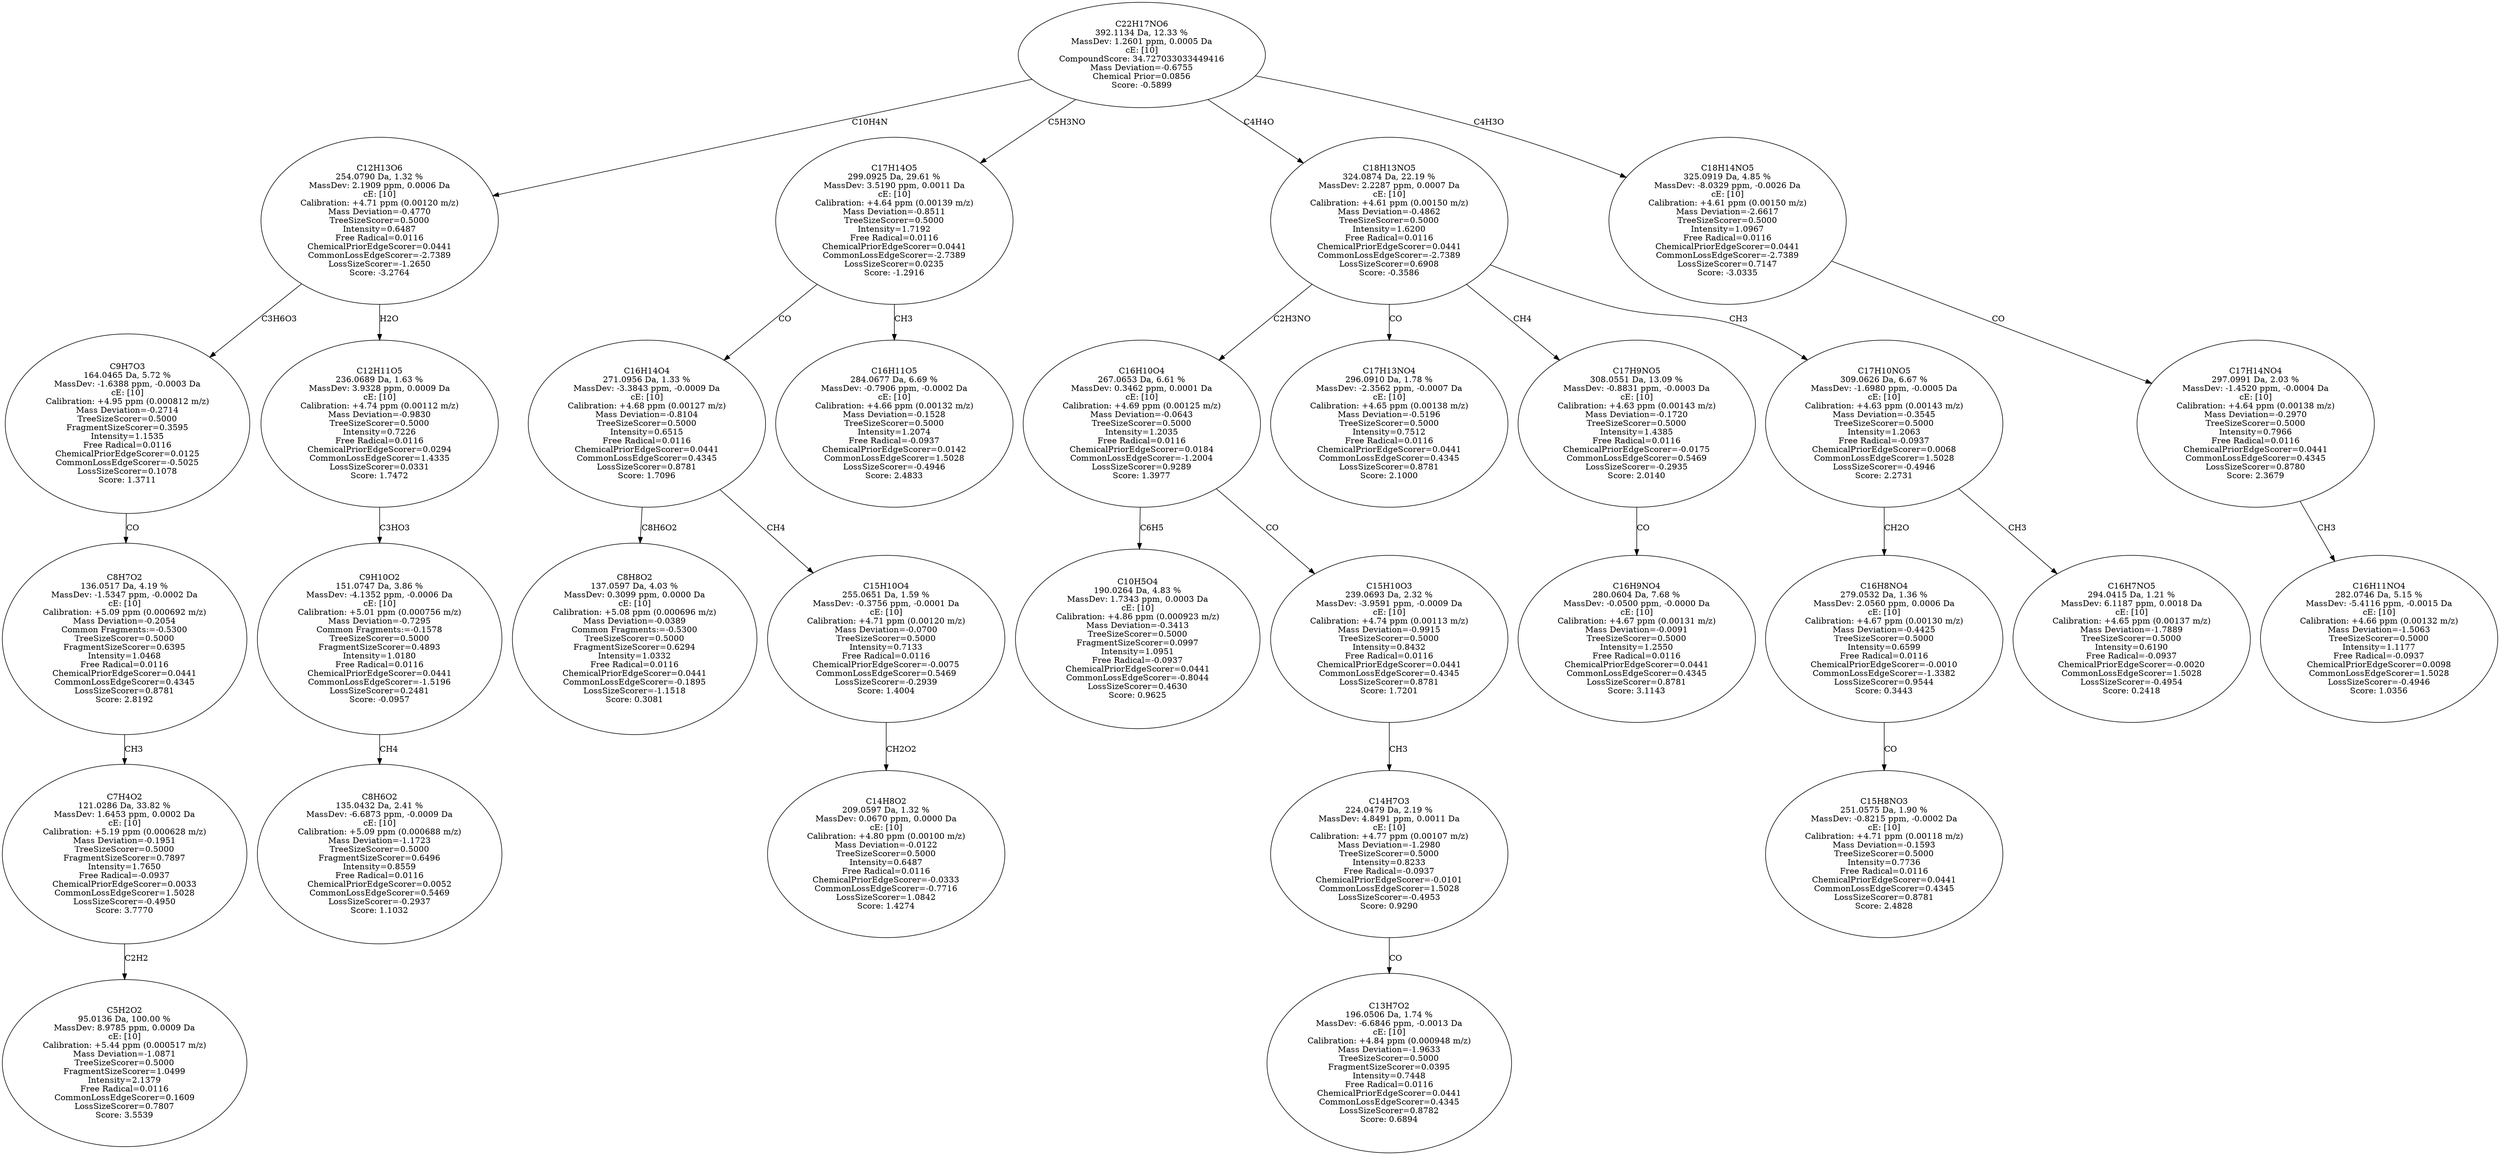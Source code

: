 strict digraph {
v1 [label="C5H2O2\n95.0136 Da, 100.00 %\nMassDev: 8.9785 ppm, 0.0009 Da\ncE: [10]\nCalibration: +5.44 ppm (0.000517 m/z)\nMass Deviation=-1.0871\nTreeSizeScorer=0.5000\nFragmentSizeScorer=1.0499\nIntensity=2.1379\nFree Radical=0.0116\nCommonLossEdgeScorer=0.1609\nLossSizeScorer=0.7807\nScore: 3.5539"];
v2 [label="C7H4O2\n121.0286 Da, 33.82 %\nMassDev: 1.6453 ppm, 0.0002 Da\ncE: [10]\nCalibration: +5.19 ppm (0.000628 m/z)\nMass Deviation=-0.1951\nTreeSizeScorer=0.5000\nFragmentSizeScorer=0.7897\nIntensity=1.7650\nFree Radical=-0.0937\nChemicalPriorEdgeScorer=0.0033\nCommonLossEdgeScorer=1.5028\nLossSizeScorer=-0.4950\nScore: 3.7770"];
v3 [label="C8H7O2\n136.0517 Da, 4.19 %\nMassDev: -1.5347 ppm, -0.0002 Da\ncE: [10]\nCalibration: +5.09 ppm (0.000692 m/z)\nMass Deviation=-0.2054\nCommon Fragments:=-0.5300\nTreeSizeScorer=0.5000\nFragmentSizeScorer=0.6395\nIntensity=1.0468\nFree Radical=0.0116\nChemicalPriorEdgeScorer=0.0441\nCommonLossEdgeScorer=0.4345\nLossSizeScorer=0.8781\nScore: 2.8192"];
v4 [label="C9H7O3\n164.0465 Da, 5.72 %\nMassDev: -1.6388 ppm, -0.0003 Da\ncE: [10]\nCalibration: +4.95 ppm (0.000812 m/z)\nMass Deviation=-0.2714\nTreeSizeScorer=0.5000\nFragmentSizeScorer=0.3595\nIntensity=1.1535\nFree Radical=0.0116\nChemicalPriorEdgeScorer=0.0125\nCommonLossEdgeScorer=-0.5025\nLossSizeScorer=0.1078\nScore: 1.3711"];
v5 [label="C8H6O2\n135.0432 Da, 2.41 %\nMassDev: -6.6873 ppm, -0.0009 Da\ncE: [10]\nCalibration: +5.09 ppm (0.000688 m/z)\nMass Deviation=-1.1723\nTreeSizeScorer=0.5000\nFragmentSizeScorer=0.6496\nIntensity=0.8559\nFree Radical=0.0116\nChemicalPriorEdgeScorer=0.0052\nCommonLossEdgeScorer=0.5469\nLossSizeScorer=-0.2937\nScore: 1.1032"];
v6 [label="C9H10O2\n151.0747 Da, 3.86 %\nMassDev: -4.1352 ppm, -0.0006 Da\ncE: [10]\nCalibration: +5.01 ppm (0.000756 m/z)\nMass Deviation=-0.7295\nCommon Fragments:=-0.1578\nTreeSizeScorer=0.5000\nFragmentSizeScorer=0.4893\nIntensity=1.0180\nFree Radical=0.0116\nChemicalPriorEdgeScorer=0.0441\nCommonLossEdgeScorer=-1.5196\nLossSizeScorer=0.2481\nScore: -0.0957"];
v7 [label="C12H11O5\n236.0689 Da, 1.63 %\nMassDev: 3.9328 ppm, 0.0009 Da\ncE: [10]\nCalibration: +4.74 ppm (0.00112 m/z)\nMass Deviation=-0.9830\nTreeSizeScorer=0.5000\nIntensity=0.7226\nFree Radical=0.0116\nChemicalPriorEdgeScorer=0.0294\nCommonLossEdgeScorer=1.4335\nLossSizeScorer=0.0331\nScore: 1.7472"];
v8 [label="C12H13O6\n254.0790 Da, 1.32 %\nMassDev: 2.1909 ppm, 0.0006 Da\ncE: [10]\nCalibration: +4.71 ppm (0.00120 m/z)\nMass Deviation=-0.4770\nTreeSizeScorer=0.5000\nIntensity=0.6487\nFree Radical=0.0116\nChemicalPriorEdgeScorer=0.0441\nCommonLossEdgeScorer=-2.7389\nLossSizeScorer=-1.2650\nScore: -3.2764"];
v9 [label="C8H8O2\n137.0597 Da, 4.03 %\nMassDev: 0.3099 ppm, 0.0000 Da\ncE: [10]\nCalibration: +5.08 ppm (0.000696 m/z)\nMass Deviation=-0.0389\nCommon Fragments:=-0.5300\nTreeSizeScorer=0.5000\nFragmentSizeScorer=0.6294\nIntensity=1.0332\nFree Radical=0.0116\nChemicalPriorEdgeScorer=0.0441\nCommonLossEdgeScorer=-0.1895\nLossSizeScorer=-1.1518\nScore: 0.3081"];
v10 [label="C14H8O2\n209.0597 Da, 1.32 %\nMassDev: 0.0670 ppm, 0.0000 Da\ncE: [10]\nCalibration: +4.80 ppm (0.00100 m/z)\nMass Deviation=-0.0122\nTreeSizeScorer=0.5000\nIntensity=0.6487\nFree Radical=0.0116\nChemicalPriorEdgeScorer=-0.0333\nCommonLossEdgeScorer=-0.7716\nLossSizeScorer=1.0842\nScore: 1.4274"];
v11 [label="C15H10O4\n255.0651 Da, 1.59 %\nMassDev: -0.3756 ppm, -0.0001 Da\ncE: [10]\nCalibration: +4.71 ppm (0.00120 m/z)\nMass Deviation=-0.0700\nTreeSizeScorer=0.5000\nIntensity=0.7133\nFree Radical=0.0116\nChemicalPriorEdgeScorer=-0.0075\nCommonLossEdgeScorer=0.5469\nLossSizeScorer=-0.2939\nScore: 1.4004"];
v12 [label="C16H14O4\n271.0956 Da, 1.33 %\nMassDev: -3.3843 ppm, -0.0009 Da\ncE: [10]\nCalibration: +4.68 ppm (0.00127 m/z)\nMass Deviation=-0.8104\nTreeSizeScorer=0.5000\nIntensity=0.6515\nFree Radical=0.0116\nChemicalPriorEdgeScorer=0.0441\nCommonLossEdgeScorer=0.4345\nLossSizeScorer=0.8781\nScore: 1.7096"];
v13 [label="C16H11O5\n284.0677 Da, 6.69 %\nMassDev: -0.7906 ppm, -0.0002 Da\ncE: [10]\nCalibration: +4.66 ppm (0.00132 m/z)\nMass Deviation=-0.1528\nTreeSizeScorer=0.5000\nIntensity=1.2074\nFree Radical=-0.0937\nChemicalPriorEdgeScorer=0.0142\nCommonLossEdgeScorer=1.5028\nLossSizeScorer=-0.4946\nScore: 2.4833"];
v14 [label="C17H14O5\n299.0925 Da, 29.61 %\nMassDev: 3.5190 ppm, 0.0011 Da\ncE: [10]\nCalibration: +4.64 ppm (0.00139 m/z)\nMass Deviation=-0.8511\nTreeSizeScorer=0.5000\nIntensity=1.7192\nFree Radical=0.0116\nChemicalPriorEdgeScorer=0.0441\nCommonLossEdgeScorer=-2.7389\nLossSizeScorer=0.0235\nScore: -1.2916"];
v15 [label="C10H5O4\n190.0264 Da, 4.83 %\nMassDev: 1.7343 ppm, 0.0003 Da\ncE: [10]\nCalibration: +4.86 ppm (0.000923 m/z)\nMass Deviation=-0.3413\nTreeSizeScorer=0.5000\nFragmentSizeScorer=0.0997\nIntensity=1.0951\nFree Radical=-0.0937\nChemicalPriorEdgeScorer=0.0441\nCommonLossEdgeScorer=-0.8044\nLossSizeScorer=0.4630\nScore: 0.9625"];
v16 [label="C13H7O2\n196.0506 Da, 1.74 %\nMassDev: -6.6846 ppm, -0.0013 Da\ncE: [10]\nCalibration: +4.84 ppm (0.000948 m/z)\nMass Deviation=-1.9633\nTreeSizeScorer=0.5000\nFragmentSizeScorer=0.0395\nIntensity=0.7448\nFree Radical=0.0116\nChemicalPriorEdgeScorer=0.0441\nCommonLossEdgeScorer=0.4345\nLossSizeScorer=0.8782\nScore: 0.6894"];
v17 [label="C14H7O3\n224.0479 Da, 2.19 %\nMassDev: 4.8491 ppm, 0.0011 Da\ncE: [10]\nCalibration: +4.77 ppm (0.00107 m/z)\nMass Deviation=-1.2980\nTreeSizeScorer=0.5000\nIntensity=0.8233\nFree Radical=-0.0937\nChemicalPriorEdgeScorer=-0.0101\nCommonLossEdgeScorer=1.5028\nLossSizeScorer=-0.4953\nScore: 0.9290"];
v18 [label="C15H10O3\n239.0693 Da, 2.32 %\nMassDev: -3.9591 ppm, -0.0009 Da\ncE: [10]\nCalibration: +4.74 ppm (0.00113 m/z)\nMass Deviation=-0.9915\nTreeSizeScorer=0.5000\nIntensity=0.8432\nFree Radical=0.0116\nChemicalPriorEdgeScorer=0.0441\nCommonLossEdgeScorer=0.4345\nLossSizeScorer=0.8781\nScore: 1.7201"];
v19 [label="C16H10O4\n267.0653 Da, 6.61 %\nMassDev: 0.3462 ppm, 0.0001 Da\ncE: [10]\nCalibration: +4.69 ppm (0.00125 m/z)\nMass Deviation=-0.0643\nTreeSizeScorer=0.5000\nIntensity=1.2035\nFree Radical=0.0116\nChemicalPriorEdgeScorer=0.0184\nCommonLossEdgeScorer=-1.2004\nLossSizeScorer=0.9289\nScore: 1.3977"];
v20 [label="C17H13NO4\n296.0910 Da, 1.78 %\nMassDev: -2.3562 ppm, -0.0007 Da\ncE: [10]\nCalibration: +4.65 ppm (0.00138 m/z)\nMass Deviation=-0.5196\nTreeSizeScorer=0.5000\nIntensity=0.7512\nFree Radical=0.0116\nChemicalPriorEdgeScorer=0.0441\nCommonLossEdgeScorer=0.4345\nLossSizeScorer=0.8781\nScore: 2.1000"];
v21 [label="C16H9NO4\n280.0604 Da, 7.68 %\nMassDev: -0.0500 ppm, -0.0000 Da\ncE: [10]\nCalibration: +4.67 ppm (0.00131 m/z)\nMass Deviation=-0.0091\nTreeSizeScorer=0.5000\nIntensity=1.2550\nFree Radical=0.0116\nChemicalPriorEdgeScorer=0.0441\nCommonLossEdgeScorer=0.4345\nLossSizeScorer=0.8781\nScore: 3.1143"];
v22 [label="C17H9NO5\n308.0551 Da, 13.09 %\nMassDev: -0.8831 ppm, -0.0003 Da\ncE: [10]\nCalibration: +4.63 ppm (0.00143 m/z)\nMass Deviation=-0.1720\nTreeSizeScorer=0.5000\nIntensity=1.4385\nFree Radical=0.0116\nChemicalPriorEdgeScorer=-0.0175\nCommonLossEdgeScorer=0.5469\nLossSizeScorer=-0.2935\nScore: 2.0140"];
v23 [label="C15H8NO3\n251.0575 Da, 1.90 %\nMassDev: -0.8215 ppm, -0.0002 Da\ncE: [10]\nCalibration: +4.71 ppm (0.00118 m/z)\nMass Deviation=-0.1593\nTreeSizeScorer=0.5000\nIntensity=0.7736\nFree Radical=0.0116\nChemicalPriorEdgeScorer=0.0441\nCommonLossEdgeScorer=0.4345\nLossSizeScorer=0.8781\nScore: 2.4828"];
v24 [label="C16H8NO4\n279.0532 Da, 1.36 %\nMassDev: 2.0560 ppm, 0.0006 Da\ncE: [10]\nCalibration: +4.67 ppm (0.00130 m/z)\nMass Deviation=-0.4425\nTreeSizeScorer=0.5000\nIntensity=0.6599\nFree Radical=0.0116\nChemicalPriorEdgeScorer=-0.0010\nCommonLossEdgeScorer=-1.3382\nLossSizeScorer=0.9544\nScore: 0.3443"];
v25 [label="C16H7NO5\n294.0415 Da, 1.21 %\nMassDev: 6.1187 ppm, 0.0018 Da\ncE: [10]\nCalibration: +4.65 ppm (0.00137 m/z)\nMass Deviation=-1.7889\nTreeSizeScorer=0.5000\nIntensity=0.6190\nFree Radical=-0.0937\nChemicalPriorEdgeScorer=-0.0020\nCommonLossEdgeScorer=1.5028\nLossSizeScorer=-0.4954\nScore: 0.2418"];
v26 [label="C17H10NO5\n309.0626 Da, 6.67 %\nMassDev: -1.6980 ppm, -0.0005 Da\ncE: [10]\nCalibration: +4.63 ppm (0.00143 m/z)\nMass Deviation=-0.3545\nTreeSizeScorer=0.5000\nIntensity=1.2063\nFree Radical=-0.0937\nChemicalPriorEdgeScorer=0.0068\nCommonLossEdgeScorer=1.5028\nLossSizeScorer=-0.4946\nScore: 2.2731"];
v27 [label="C18H13NO5\n324.0874 Da, 22.19 %\nMassDev: 2.2287 ppm, 0.0007 Da\ncE: [10]\nCalibration: +4.61 ppm (0.00150 m/z)\nMass Deviation=-0.4862\nTreeSizeScorer=0.5000\nIntensity=1.6200\nFree Radical=0.0116\nChemicalPriorEdgeScorer=0.0441\nCommonLossEdgeScorer=-2.7389\nLossSizeScorer=0.6908\nScore: -0.3586"];
v28 [label="C16H11NO4\n282.0746 Da, 5.15 %\nMassDev: -5.4116 ppm, -0.0015 Da\ncE: [10]\nCalibration: +4.66 ppm (0.00132 m/z)\nMass Deviation=-1.5063\nTreeSizeScorer=0.5000\nIntensity=1.1177\nFree Radical=-0.0937\nChemicalPriorEdgeScorer=0.0098\nCommonLossEdgeScorer=1.5028\nLossSizeScorer=-0.4946\nScore: 1.0356"];
v29 [label="C17H14NO4\n297.0991 Da, 2.03 %\nMassDev: -1.4520 ppm, -0.0004 Da\ncE: [10]\nCalibration: +4.64 ppm (0.00138 m/z)\nMass Deviation=-0.2970\nTreeSizeScorer=0.5000\nIntensity=0.7966\nFree Radical=0.0116\nChemicalPriorEdgeScorer=0.0441\nCommonLossEdgeScorer=0.4345\nLossSizeScorer=0.8780\nScore: 2.3679"];
v30 [label="C18H14NO5\n325.0919 Da, 4.85 %\nMassDev: -8.0329 ppm, -0.0026 Da\ncE: [10]\nCalibration: +4.61 ppm (0.00150 m/z)\nMass Deviation=-2.6617\nTreeSizeScorer=0.5000\nIntensity=1.0967\nFree Radical=0.0116\nChemicalPriorEdgeScorer=0.0441\nCommonLossEdgeScorer=-2.7389\nLossSizeScorer=0.7147\nScore: -3.0335"];
v31 [label="C22H17NO6\n392.1134 Da, 12.33 %\nMassDev: 1.2601 ppm, 0.0005 Da\ncE: [10]\nCompoundScore: 34.727033033449416\nMass Deviation=-0.6755\nChemical Prior=0.0856\nScore: -0.5899"];
v2 -> v1 [label="C2H2"];
v3 -> v2 [label="CH3"];
v4 -> v3 [label="CO"];
v8 -> v4 [label="C3H6O3"];
v6 -> v5 [label="CH4"];
v7 -> v6 [label="C3HO3"];
v8 -> v7 [label="H2O"];
v31 -> v8 [label="C10H4N"];
v12 -> v9 [label="C8H6O2"];
v11 -> v10 [label="CH2O2"];
v12 -> v11 [label="CH4"];
v14 -> v12 [label="CO"];
v14 -> v13 [label="CH3"];
v31 -> v14 [label="C5H3NO"];
v19 -> v15 [label="C6H5"];
v17 -> v16 [label="CO"];
v18 -> v17 [label="CH3"];
v19 -> v18 [label="CO"];
v27 -> v19 [label="C2H3NO"];
v27 -> v20 [label="CO"];
v22 -> v21 [label="CO"];
v27 -> v22 [label="CH4"];
v24 -> v23 [label="CO"];
v26 -> v24 [label="CH2O"];
v26 -> v25 [label="CH3"];
v27 -> v26 [label="CH3"];
v31 -> v27 [label="C4H4O"];
v29 -> v28 [label="CH3"];
v30 -> v29 [label="CO"];
v31 -> v30 [label="C4H3O"];
}